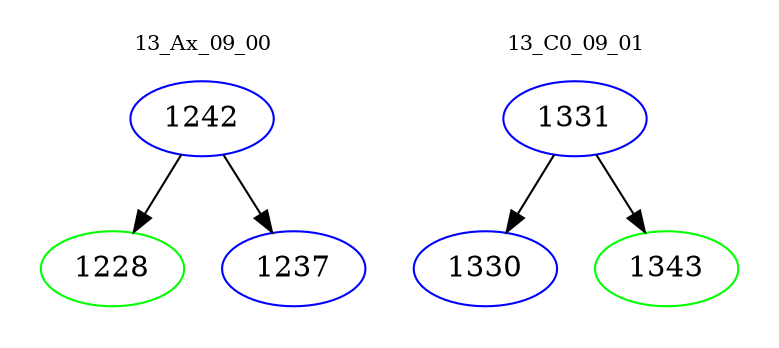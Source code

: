 digraph{
subgraph cluster_0 {
color = white
label = "13_Ax_09_00";
fontsize=10;
T0_1242 [label="1242", color="blue"]
T0_1242 -> T0_1228 [color="black"]
T0_1228 [label="1228", color="green"]
T0_1242 -> T0_1237 [color="black"]
T0_1237 [label="1237", color="blue"]
}
subgraph cluster_1 {
color = white
label = "13_C0_09_01";
fontsize=10;
T1_1331 [label="1331", color="blue"]
T1_1331 -> T1_1330 [color="black"]
T1_1330 [label="1330", color="blue"]
T1_1331 -> T1_1343 [color="black"]
T1_1343 [label="1343", color="green"]
}
}
